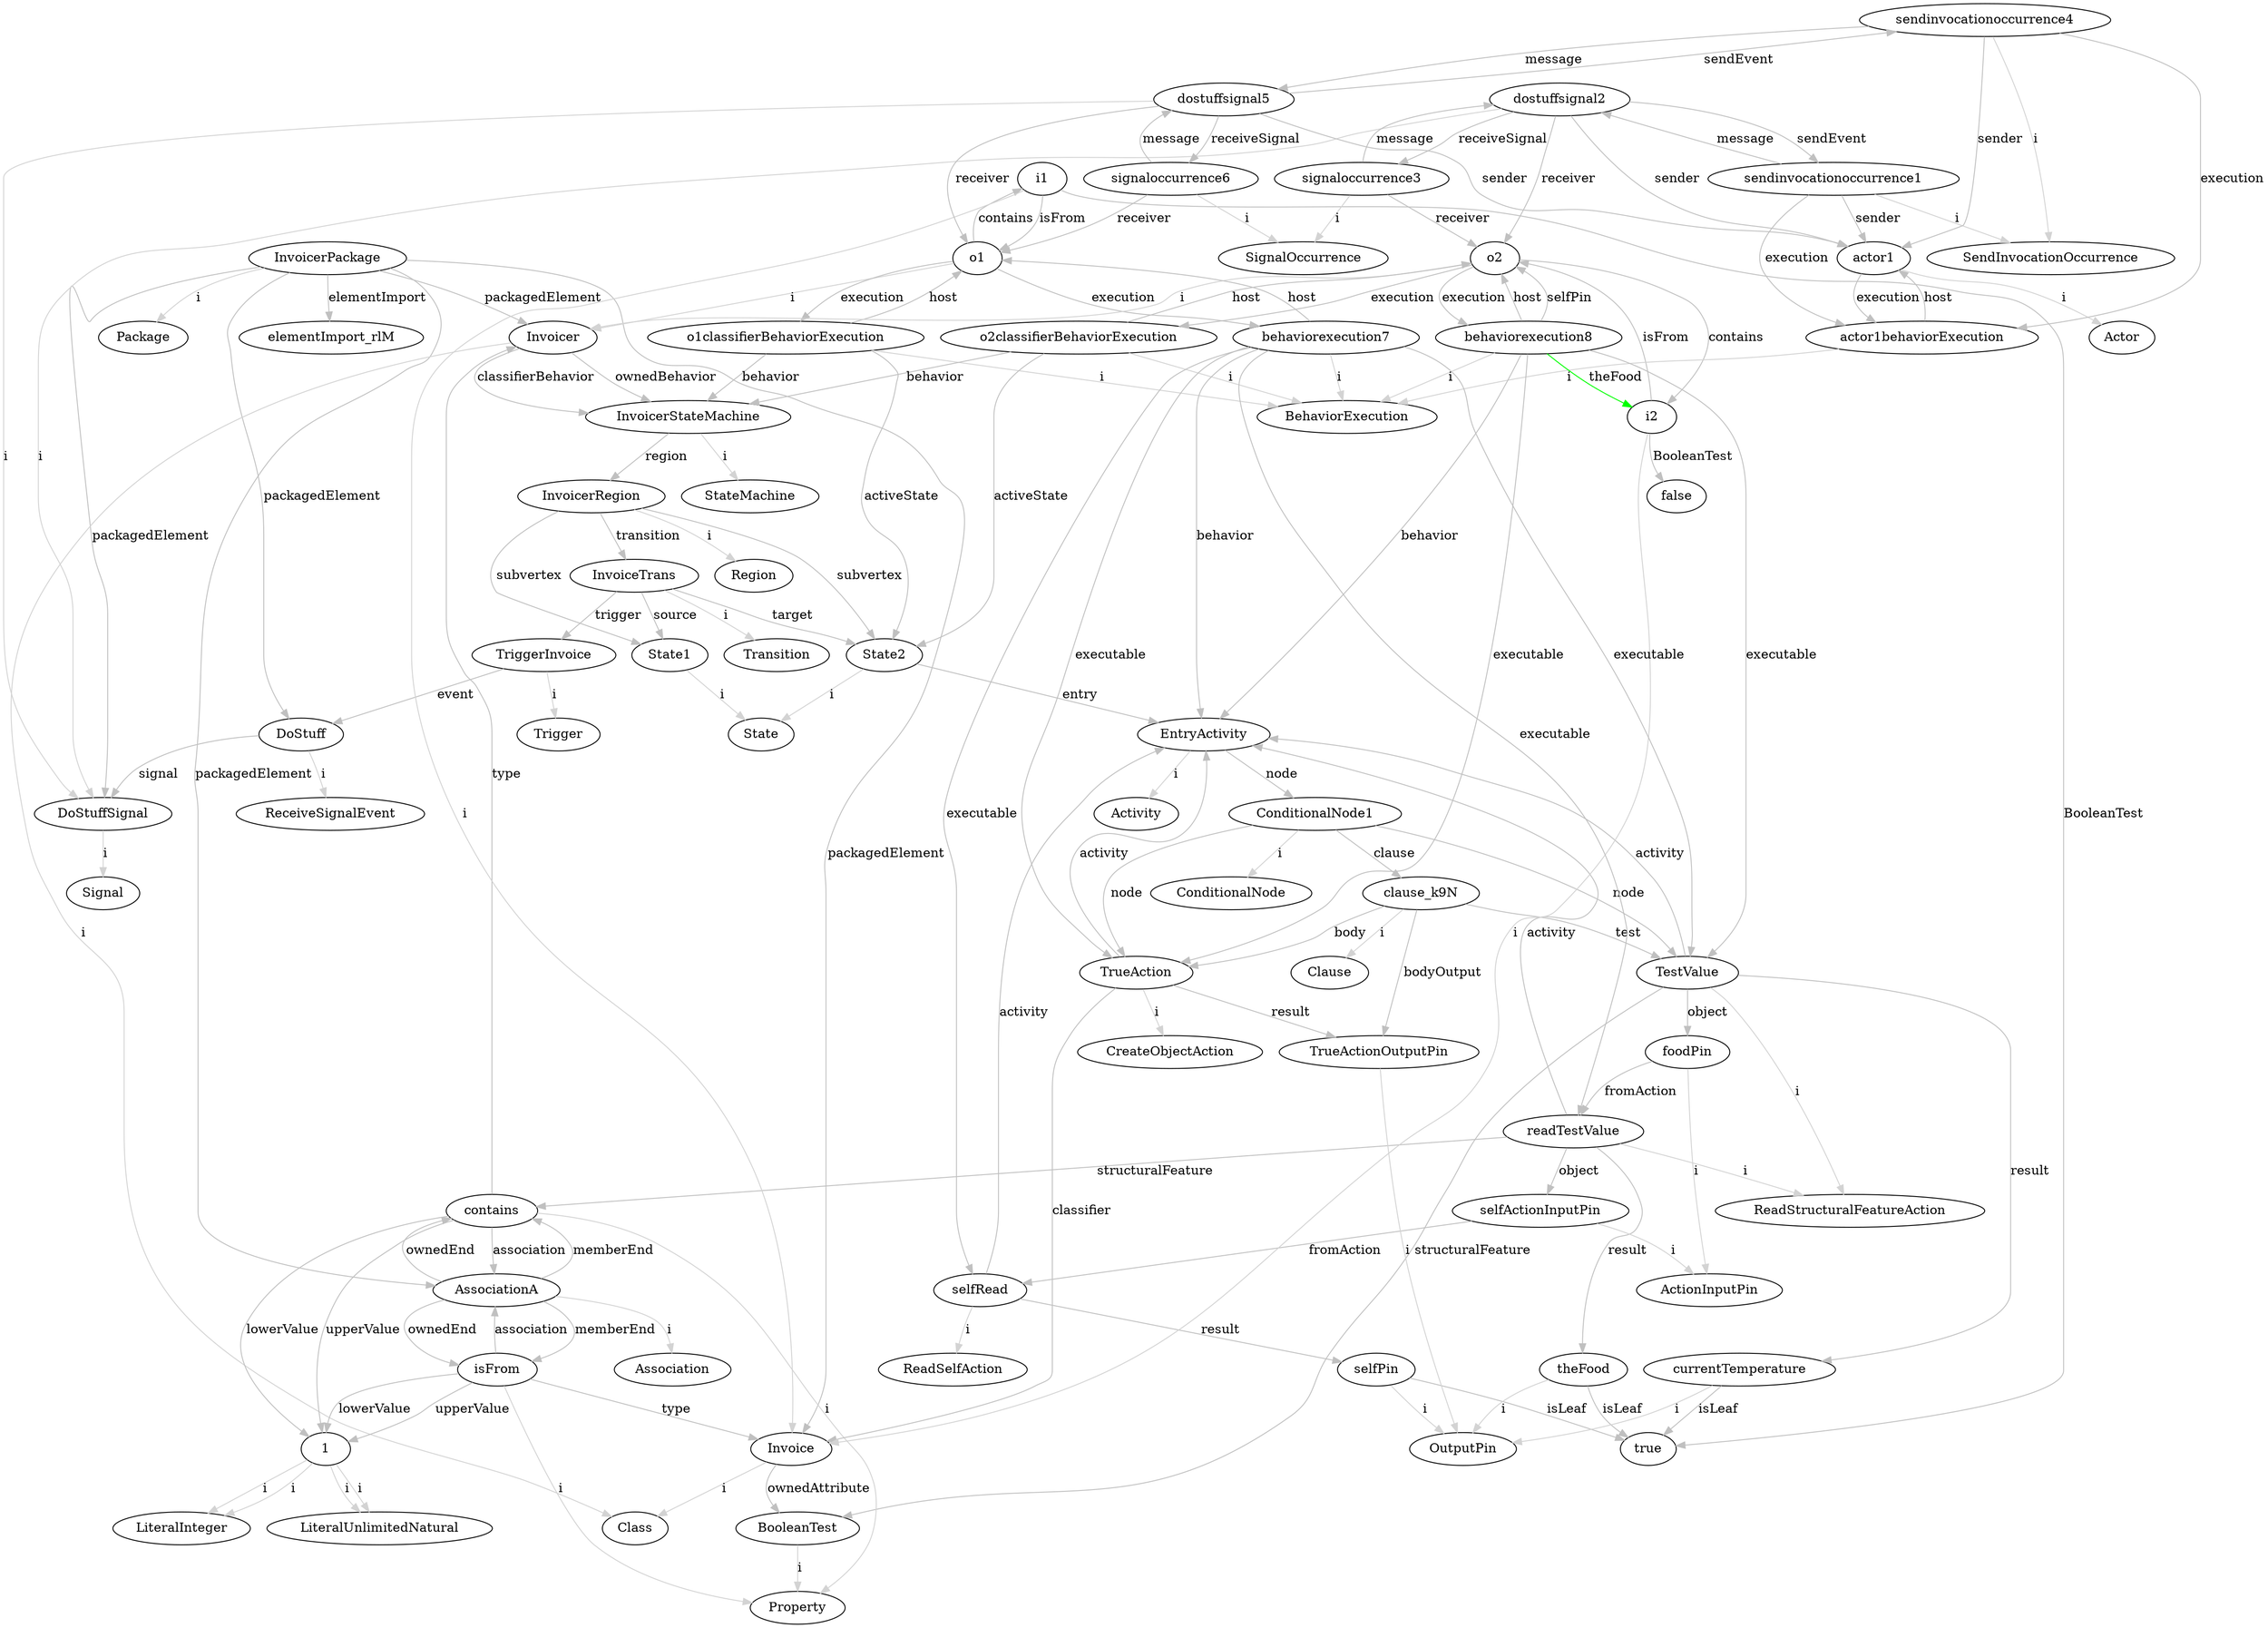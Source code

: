 digraph umlMetamodel {
	"InvoicerPackage" -> "Package" [label="i", color="lightgrey"]
	"InvoicerPackage" -> "elementImport_rlM" [label="elementImport", color="grey"]
	"InvoicerPackage" -> "Invoicer" [label="packagedElement", color="grey"]
	"Invoicer" -> "Class" [label="i", color="lightgrey"]
	"Invoicer" -> "InvoicerStateMachine" [label="classifierBehavior", color="grey"]
	"Invoicer" -> "InvoicerStateMachine" [label="ownedBehavior", color="grey"]
	"InvoicerStateMachine" -> "StateMachine" [label="i", color="lightgrey"]
	"InvoicerStateMachine" -> "InvoicerRegion" [label="region", color="grey"]
	"InvoicerRegion" -> "Region" [label="i", color="lightgrey"]
	"InvoicerRegion" -> "State1" [label="subvertex", color="grey"]
	"State1" -> "State" [label="i", color="lightgrey"]
	"InvoicerRegion" -> "State2" [label="subvertex", color="grey"]
	"State2" -> "State" [label="i", color="lightgrey"]
	"State2" -> "EntryActivity" [label="entry", color="grey"]
	"EntryActivity" -> "Activity" [label="i", color="lightgrey"]
	"EntryActivity" -> "ConditionalNode1" [label="node", color="grey"]
	"ConditionalNode1" -> "ConditionalNode" [label="i", color="lightgrey"]
	"ConditionalNode1" -> "TestValue" [label="node", color="grey"]
	"TestValue" -> "EntryActivity" [label="activity", color="grey"]
	"TestValue" -> "ReadStructuralFeatureAction" [label="i", color="lightgrey"]
	"TestValue" -> "BooleanTest" [label="structuralFeature", color="grey"]
	"TestValue" -> "foodPin" [label="object", color="grey"]
	"foodPin" -> "ActionInputPin" [label="i", color="lightgrey"]
	"foodPin" -> "readTestValue" [label="fromAction", color="grey"]
	"readTestValue" -> "EntryActivity" [label="activity", color="grey"]
	"readTestValue" -> "ReadStructuralFeatureAction" [label="i", color="lightgrey"]
	"readTestValue" -> "contains" [label="structuralFeature", color="grey"]
	"readTestValue" -> "selfActionInputPin" [label="object", color="grey"]
	"selfActionInputPin" -> "ActionInputPin" [label="i", color="lightgrey"]
	"selfActionInputPin" -> "selfRead" [label="fromAction", color="grey"]
	"selfRead" -> "EntryActivity" [label="activity", color="grey"]
	"selfRead" -> "ReadSelfAction" [label="i", color="lightgrey"]
	"selfRead" -> "selfPin" [label="result", color="grey"]
	"selfPin" -> "OutputPin" [label="i", color="lightgrey"]
	"selfPin" -> "true" [label="isLeaf", color="grey"]
	"readTestValue" -> "theFood" [label="result", color="grey"]
	"theFood" -> "OutputPin" [label="i", color="lightgrey"]
	"theFood" -> "true" [label="isLeaf", color="grey"]
	"TestValue" -> "currentTemperature" [label="result", color="grey"]
	"currentTemperature" -> "OutputPin" [label="i", color="lightgrey"]
	"currentTemperature" -> "true" [label="isLeaf", color="grey"]
	"ConditionalNode1" -> "TrueAction" [label="node", color="grey"]
	"TrueAction" -> "EntryActivity" [label="activity", color="grey"]
	"TrueAction" -> "CreateObjectAction" [label="i", color="lightgrey"]
	"TrueAction" -> "Invoice" [label="classifier", color="grey"]
	"TrueAction" -> "TrueActionOutputPin" [label="result", color="grey"]
	"TrueActionOutputPin" -> "OutputPin" [label="i", color="lightgrey"]
	"ConditionalNode1" -> "clause_k9N" [label="clause", color="grey"]
	"clause_k9N" -> "Clause" [label="i", color="lightgrey"]
	"clause_k9N" -> "TestValue" [label="test", color="grey"]
	"clause_k9N" -> "TrueAction" [label="body", color="grey"]
	"clause_k9N" -> "TrueActionOutputPin" [label="bodyOutput", color="grey"]
	"InvoicerRegion" -> "InvoiceTrans" [label="transition", color="grey"]
	"InvoiceTrans" -> "Transition" [label="i", color="lightgrey"]
	"InvoiceTrans" -> "State1" [label="source", color="grey"]
	"InvoiceTrans" -> "State2" [label="target", color="grey"]
	"InvoiceTrans" -> "TriggerInvoice" [label="trigger", color="grey"]
	"TriggerInvoice" -> "Trigger" [label="i", color="lightgrey"]
	"TriggerInvoice" -> "DoStuff" [label="event", color="grey"]
	"InvoicerPackage" -> "DoStuffSignal" [label="packagedElement", color="grey"]
	"DoStuffSignal" -> "Signal" [label="i", color="lightgrey"]
	"InvoicerPackage" -> "AssociationA" [label="packagedElement", color="grey"]
	"AssociationA" -> "Association" [label="i", color="lightgrey"]
	"AssociationA" -> "contains" [label="memberEnd", color="grey"]
	"AssociationA" -> "isFrom" [label="memberEnd", color="grey"]
	"AssociationA" -> "contains" [label="ownedEnd", color="grey"]
	"contains" -> "Property" [label="i", color="lightgrey"]
	"contains" -> "Invoicer" [label="type", color="grey"]
	"contains" -> "AssociationA" [label="association", color="grey"]
	"contains" -> "1" [label="upperValue", color="grey"]
	"1" -> "LiteralUnlimitedNatural" [label="i", color="lightgrey"]
	"contains" -> "1" [label="lowerValue", color="grey"]
	"1" -> "LiteralInteger" [label="i", color="lightgrey"]
	"AssociationA" -> "isFrom" [label="ownedEnd", color="grey"]
	"isFrom" -> "Property" [label="i", color="lightgrey"]
	"isFrom" -> "Invoice" [label="type", color="grey"]
	"isFrom" -> "AssociationA" [label="association", color="grey"]
	"isFrom" -> "1" [label="upperValue", color="grey"]
	"1" -> "LiteralUnlimitedNatural" [label="i", color="lightgrey"]
	"isFrom" -> "1" [label="lowerValue", color="grey"]
	"1" -> "LiteralInteger" [label="i", color="lightgrey"]
	"InvoicerPackage" -> "DoStuff" [label="packagedElement", color="grey"]
	"DoStuff" -> "ReceiveSignalEvent" [label="i", color="lightgrey"]
	"DoStuff" -> "DoStuffSignal" [label="signal", color="grey"]
	"InvoicerPackage" -> "Invoice" [label="packagedElement", color="grey"]
	"Invoice" -> "Class" [label="i", color="lightgrey"]
	"Invoice" -> "BooleanTest" [label="ownedAttribute", color="grey"]
	"BooleanTest" -> "Property" [label="i", color="lightgrey"]
	"o1" -> "Invoicer" [label="i", color="lightgrey"]
	"o1" -> "o1classifierBehaviorExecution" [label="execution", color="grey"]
	"o1classifierBehaviorExecution" -> "o1" [label="host", color="grey"]
	"o1classifierBehaviorExecution" -> "InvoicerStateMachine" [label="behavior", color="grey"]
	"i1" -> "Invoice" [label="i", color="lightgrey"]
	"i1" -> "true" [label="BooleanTest", color="grey"]
	"o2" -> "Invoicer" [label="i", color="lightgrey"]
	"o2" -> "o2classifierBehaviorExecution" [label="execution", color="grey"]
	"o2classifierBehaviorExecution" -> "o2" [label="host", color="grey"]
	"o2classifierBehaviorExecution" -> "InvoicerStateMachine" [label="behavior", color="grey"]
	"i2" -> "Invoice" [label="i", color="lightgrey"]
	"i2" -> "false" [label="BooleanTest", color="grey"]
	"o1" -> "i1" [label="contains", color="grey"]
	"i1" -> "o1" [label="isFrom", color="grey"]
	"o2" -> "i2" [label="contains", color="grey"]
	"i2" -> "o2" [label="isFrom", color="grey"]
	"actor1" -> "Actor" [label="i", color="lightgrey"]
	"actor1behaviorExecution" -> "BehaviorExecution" [label="i", color="lightgrey"]
	"actor1" -> "actor1behaviorExecution" [label="execution", color="grey"]
	"actor1behaviorExecution" -> "actor1" [label="host", color="grey"]
	"sendinvocationoccurrence1" -> "SendInvocationOccurrence" [label="i", color="lightgrey"]
	"sendinvocationoccurrence1" -> "dostuffsignal2" [label="message", color="grey"]
	"dostuffsignal2" -> "sendinvocationoccurrence1" [label="sendEvent", color="grey"]
	"dostuffsignal2" -> "signaloccurrence3" [label="receiveSignal", color="grey"]
	"signaloccurrence3" -> "dostuffsignal2" [label="message", color="grey"]
	"signaloccurrence3" -> "SignalOccurrence" [label="i", color="lightgrey"]
	"dostuffsignal2" -> "DoStuffSignal" [label="i", color="lightgrey"]
	"signaloccurrence3" -> "o2" [label="receiver", color="grey"]
	"dostuffsignal2" -> "actor1" [label="sender", color="grey"]
	"sendinvocationoccurrence1" -> "actor1" [label="sender", color="grey"]
	"dostuffsignal2" -> "o2" [label="receiver", color="grey"]
	"sendinvocationoccurrence1" -> "actor1behaviorExecution" [label="execution", color="grey"]
	"sendinvocationoccurrence4" -> "SendInvocationOccurrence" [label="i", color="lightgrey"]
	"sendinvocationoccurrence4" -> "dostuffsignal5" [label="message", color="grey"]
	"dostuffsignal5" -> "sendinvocationoccurrence4" [label="sendEvent", color="grey"]
	"dostuffsignal5" -> "signaloccurrence6" [label="receiveSignal", color="grey"]
	"signaloccurrence6" -> "dostuffsignal5" [label="message", color="grey"]
	"signaloccurrence6" -> "SignalOccurrence" [label="i", color="lightgrey"]
	"dostuffsignal5" -> "DoStuffSignal" [label="i", color="lightgrey"]
	"signaloccurrence6" -> "o1" [label="receiver", color="grey"]
	"dostuffsignal5" -> "actor1" [label="sender", color="grey"]
	"sendinvocationoccurrence4" -> "actor1" [label="sender", color="grey"]
	"dostuffsignal5" -> "o1" [label="receiver", color="grey"]
	"sendinvocationoccurrence4" -> "actor1behaviorExecution" [label="execution", color="grey"]
	"o1classifierBehaviorExecution" -> "State2" [label="activeState", color="grey"]
	"behaviorexecution7" -> "EntryActivity" [label="behavior", color="grey"]
	"behaviorexecution7" -> "BehaviorExecution" [label="i", color="lightgrey"]
	"behaviorexecution7" -> "o1" [label="host", color="grey"]
	"o1" -> "behaviorexecution7" [label="execution", color="grey"]
	"behaviorexecution7" -> "selfRead" [label="executable", color="grey"]
	"behaviorexecution7" -> "TestValue" [label="executable", color="grey"]
	"behaviorexecution7" -> "readTestValue" [label="executable", color="grey"]
	"o1classifierBehaviorExecution" -> "BehaviorExecution" [label="i", color="lightgrey"]
	"behaviorexecution7" -> "TrueAction" [label="executable", color="grey"]
	"o2classifierBehaviorExecution" -> "State2" [label="activeState", color="grey"]
	"behaviorexecution8" -> "EntryActivity" [label="behavior", color="grey"]
	"behaviorexecution8" -> "BehaviorExecution" [label="i", color="lightgrey"]
	"behaviorexecution8" -> "o2" [label="host", color="grey"]
	"o2" -> "behaviorexecution8" [label="execution", color="grey"]
	"behaviorexecution8" -> "TrueAction" [label="executable", color="grey"]
	"behaviorexecution8" -> "TestValue" [label="executable", color="grey"]
	"o2classifierBehaviorExecution" -> "BehaviorExecution" [label="i", color="lightgrey"]
	"behaviorexecution8" -> "o2" [label="selfPin", color="grey"]
	"behaviorexecution8" -> "i2" [label="theFood", color="green"]
}
